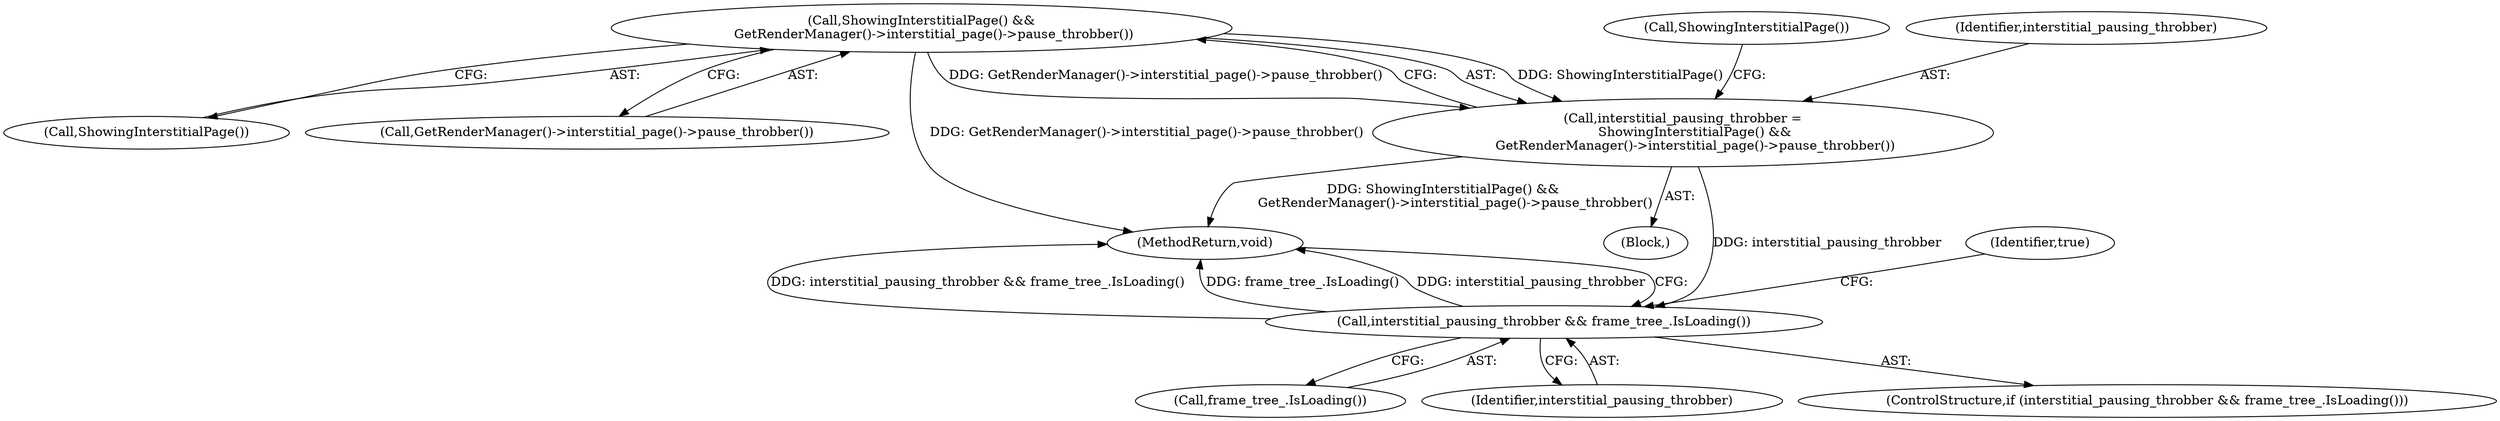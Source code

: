 digraph "1_Chrome_adca986a53b31b6da4cb22f8e755f6856daea89a_5@del" {
"1000119" [label="(Call,ShowingInterstitialPage() &&\n      GetRenderManager()->interstitial_page()->pause_throbber())"];
"1000117" [label="(Call,interstitial_pausing_throbber =\n      ShowingInterstitialPage() &&\n      GetRenderManager()->interstitial_page()->pause_throbber())"];
"1000128" [label="(Call,interstitial_pausing_throbber && frame_tree_.IsLoading())"];
"1000117" [label="(Call,interstitial_pausing_throbber =\n      ShowingInterstitialPage() &&\n      GetRenderManager()->interstitial_page()->pause_throbber())"];
"1000130" [label="(Call,frame_tree_.IsLoading())"];
"1000129" [label="(Identifier,interstitial_pausing_throbber)"];
"1000132" [label="(Identifier,true)"];
"1000120" [label="(Call,ShowingInterstitialPage())"];
"1000128" [label="(Call,interstitial_pausing_throbber && frame_tree_.IsLoading())"];
"1000123" [label="(Call,ShowingInterstitialPage())"];
"1000121" [label="(Call,GetRenderManager()->interstitial_page()->pause_throbber())"];
"1000127" [label="(ControlStructure,if (interstitial_pausing_throbber && frame_tree_.IsLoading()))"];
"1000101" [label="(Block,)"];
"1000118" [label="(Identifier,interstitial_pausing_throbber)"];
"1000119" [label="(Call,ShowingInterstitialPage() &&\n      GetRenderManager()->interstitial_page()->pause_throbber())"];
"1000135" [label="(MethodReturn,void)"];
"1000119" -> "1000117"  [label="AST: "];
"1000119" -> "1000120"  [label="CFG: "];
"1000119" -> "1000121"  [label="CFG: "];
"1000120" -> "1000119"  [label="AST: "];
"1000121" -> "1000119"  [label="AST: "];
"1000117" -> "1000119"  [label="CFG: "];
"1000119" -> "1000135"  [label="DDG: GetRenderManager()->interstitial_page()->pause_throbber()"];
"1000119" -> "1000117"  [label="DDG: ShowingInterstitialPage()"];
"1000119" -> "1000117"  [label="DDG: GetRenderManager()->interstitial_page()->pause_throbber()"];
"1000117" -> "1000101"  [label="AST: "];
"1000118" -> "1000117"  [label="AST: "];
"1000123" -> "1000117"  [label="CFG: "];
"1000117" -> "1000135"  [label="DDG: ShowingInterstitialPage() &&\n      GetRenderManager()->interstitial_page()->pause_throbber()"];
"1000117" -> "1000128"  [label="DDG: interstitial_pausing_throbber"];
"1000128" -> "1000127"  [label="AST: "];
"1000128" -> "1000129"  [label="CFG: "];
"1000128" -> "1000130"  [label="CFG: "];
"1000129" -> "1000128"  [label="AST: "];
"1000130" -> "1000128"  [label="AST: "];
"1000132" -> "1000128"  [label="CFG: "];
"1000135" -> "1000128"  [label="CFG: "];
"1000128" -> "1000135"  [label="DDG: interstitial_pausing_throbber && frame_tree_.IsLoading()"];
"1000128" -> "1000135"  [label="DDG: frame_tree_.IsLoading()"];
"1000128" -> "1000135"  [label="DDG: interstitial_pausing_throbber"];
}
